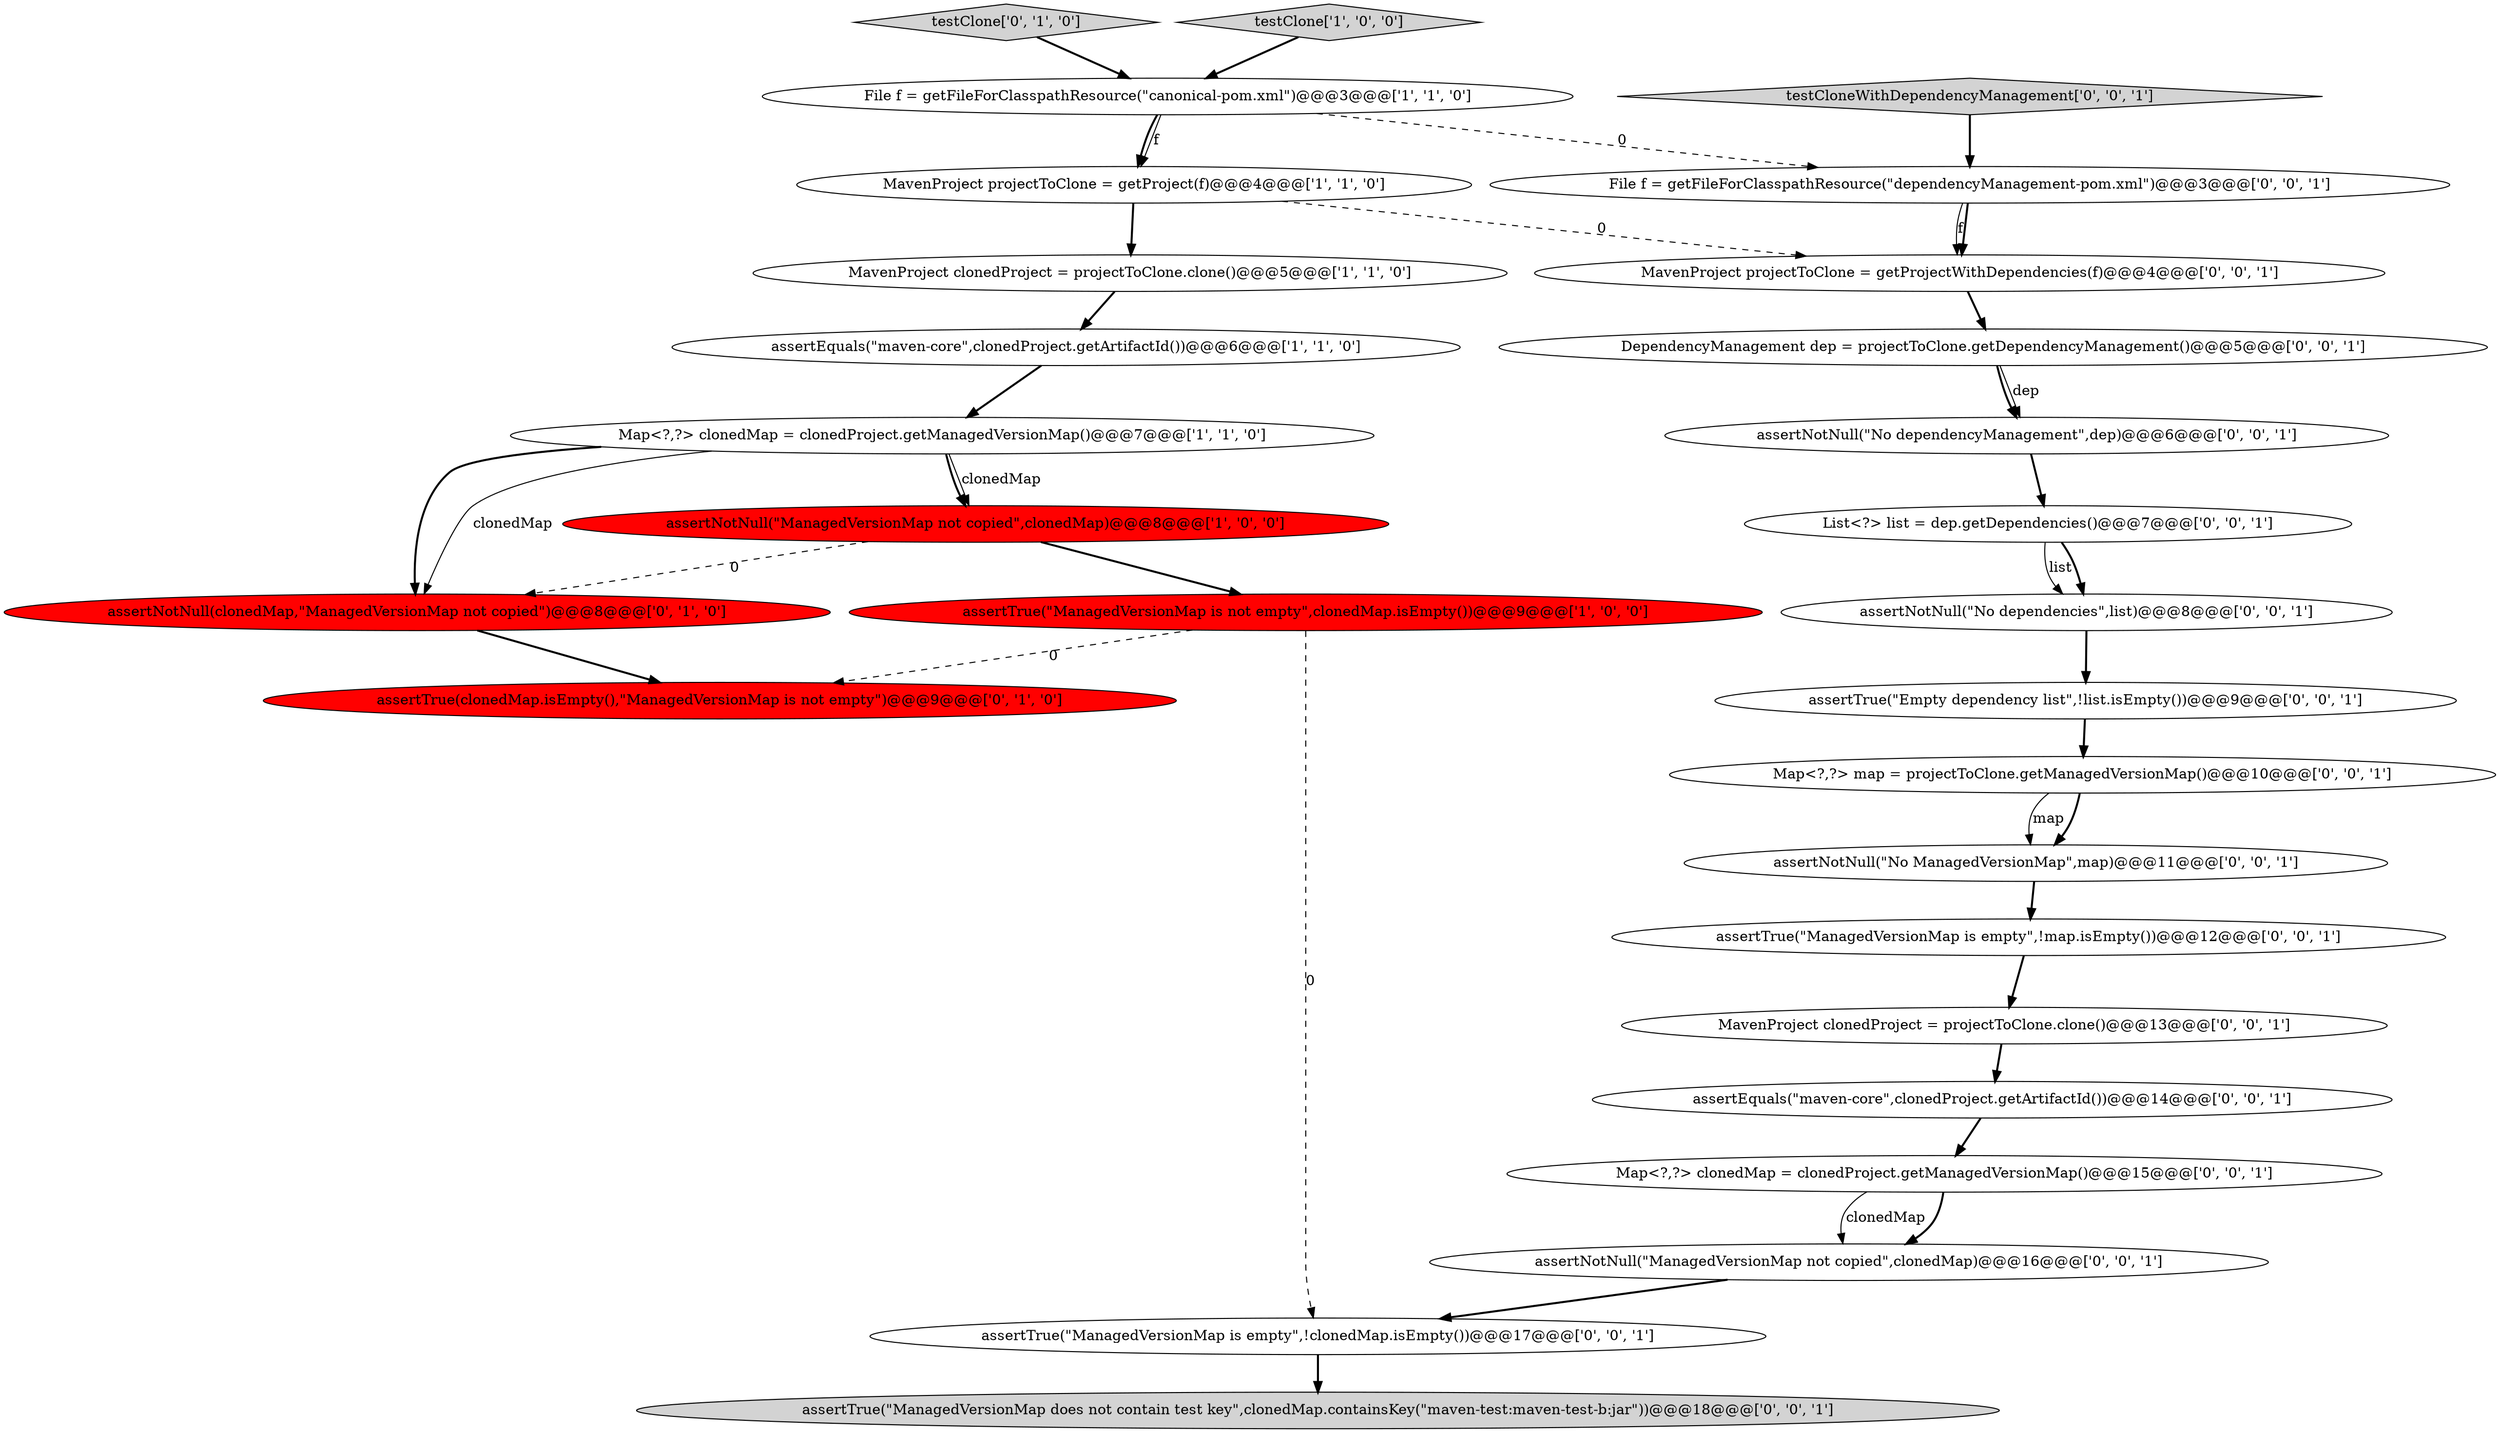 digraph {
19 [style = filled, label = "Map<?,?> map = projectToClone.getManagedVersionMap()@@@10@@@['0', '0', '1']", fillcolor = white, shape = ellipse image = "AAA0AAABBB3BBB"];
5 [style = filled, label = "assertEquals(\"maven-core\",clonedProject.getArtifactId())@@@6@@@['1', '1', '0']", fillcolor = white, shape = ellipse image = "AAA0AAABBB1BBB"];
18 [style = filled, label = "assertNotNull(\"No dependencies\",list)@@@8@@@['0', '0', '1']", fillcolor = white, shape = ellipse image = "AAA0AAABBB3BBB"];
10 [style = filled, label = "assertNotNull(clonedMap,\"ManagedVersionMap not copied\")@@@8@@@['0', '1', '0']", fillcolor = red, shape = ellipse image = "AAA1AAABBB2BBB"];
8 [style = filled, label = "testClone['0', '1', '0']", fillcolor = lightgray, shape = diamond image = "AAA0AAABBB2BBB"];
23 [style = filled, label = "assertNotNull(\"ManagedVersionMap not copied\",clonedMap)@@@16@@@['0', '0', '1']", fillcolor = white, shape = ellipse image = "AAA0AAABBB3BBB"];
22 [style = filled, label = "assertEquals(\"maven-core\",clonedProject.getArtifactId())@@@14@@@['0', '0', '1']", fillcolor = white, shape = ellipse image = "AAA0AAABBB3BBB"];
7 [style = filled, label = "File f = getFileForClasspathResource(\"canonical-pom.xml\")@@@3@@@['1', '1', '0']", fillcolor = white, shape = ellipse image = "AAA0AAABBB1BBB"];
25 [style = filled, label = "Map<?,?> clonedMap = clonedProject.getManagedVersionMap()@@@15@@@['0', '0', '1']", fillcolor = white, shape = ellipse image = "AAA0AAABBB3BBB"];
12 [style = filled, label = "assertNotNull(\"No ManagedVersionMap\",map)@@@11@@@['0', '0', '1']", fillcolor = white, shape = ellipse image = "AAA0AAABBB3BBB"];
2 [style = filled, label = "testClone['1', '0', '0']", fillcolor = lightgray, shape = diamond image = "AAA0AAABBB1BBB"];
9 [style = filled, label = "assertTrue(clonedMap.isEmpty(),\"ManagedVersionMap is not empty\")@@@9@@@['0', '1', '0']", fillcolor = red, shape = ellipse image = "AAA1AAABBB2BBB"];
1 [style = filled, label = "assertTrue(\"ManagedVersionMap is not empty\",clonedMap.isEmpty())@@@9@@@['1', '0', '0']", fillcolor = red, shape = ellipse image = "AAA1AAABBB1BBB"];
13 [style = filled, label = "assertTrue(\"ManagedVersionMap is empty\",!map.isEmpty())@@@12@@@['0', '0', '1']", fillcolor = white, shape = ellipse image = "AAA0AAABBB3BBB"];
14 [style = filled, label = "assertTrue(\"ManagedVersionMap is empty\",!clonedMap.isEmpty())@@@17@@@['0', '0', '1']", fillcolor = white, shape = ellipse image = "AAA0AAABBB3BBB"];
20 [style = filled, label = "List<?> list = dep.getDependencies()@@@7@@@['0', '0', '1']", fillcolor = white, shape = ellipse image = "AAA0AAABBB3BBB"];
3 [style = filled, label = "MavenProject clonedProject = projectToClone.clone()@@@5@@@['1', '1', '0']", fillcolor = white, shape = ellipse image = "AAA0AAABBB1BBB"];
11 [style = filled, label = "File f = getFileForClasspathResource(\"dependencyManagement-pom.xml\")@@@3@@@['0', '0', '1']", fillcolor = white, shape = ellipse image = "AAA0AAABBB3BBB"];
6 [style = filled, label = "assertNotNull(\"ManagedVersionMap not copied\",clonedMap)@@@8@@@['1', '0', '0']", fillcolor = red, shape = ellipse image = "AAA1AAABBB1BBB"];
24 [style = filled, label = "MavenProject projectToClone = getProjectWithDependencies(f)@@@4@@@['0', '0', '1']", fillcolor = white, shape = ellipse image = "AAA0AAABBB3BBB"];
21 [style = filled, label = "MavenProject clonedProject = projectToClone.clone()@@@13@@@['0', '0', '1']", fillcolor = white, shape = ellipse image = "AAA0AAABBB3BBB"];
15 [style = filled, label = "assertTrue(\"Empty dependency list\",!list.isEmpty())@@@9@@@['0', '0', '1']", fillcolor = white, shape = ellipse image = "AAA0AAABBB3BBB"];
16 [style = filled, label = "testCloneWithDependencyManagement['0', '0', '1']", fillcolor = lightgray, shape = diamond image = "AAA0AAABBB3BBB"];
17 [style = filled, label = "DependencyManagement dep = projectToClone.getDependencyManagement()@@@5@@@['0', '0', '1']", fillcolor = white, shape = ellipse image = "AAA0AAABBB3BBB"];
27 [style = filled, label = "assertNotNull(\"No dependencyManagement\",dep)@@@6@@@['0', '0', '1']", fillcolor = white, shape = ellipse image = "AAA0AAABBB3BBB"];
26 [style = filled, label = "assertTrue(\"ManagedVersionMap does not contain test key\",clonedMap.containsKey(\"maven-test:maven-test-b:jar\"))@@@18@@@['0', '0', '1']", fillcolor = lightgray, shape = ellipse image = "AAA0AAABBB3BBB"];
0 [style = filled, label = "MavenProject projectToClone = getProject(f)@@@4@@@['1', '1', '0']", fillcolor = white, shape = ellipse image = "AAA0AAABBB1BBB"];
4 [style = filled, label = "Map<?,?> clonedMap = clonedProject.getManagedVersionMap()@@@7@@@['1', '1', '0']", fillcolor = white, shape = ellipse image = "AAA0AAABBB1BBB"];
0->3 [style = bold, label=""];
4->10 [style = bold, label=""];
22->25 [style = bold, label=""];
16->11 [style = bold, label=""];
11->24 [style = solid, label="f"];
19->12 [style = bold, label=""];
1->14 [style = dashed, label="0"];
17->27 [style = solid, label="dep"];
4->6 [style = bold, label=""];
25->23 [style = bold, label=""];
18->15 [style = bold, label=""];
7->11 [style = dashed, label="0"];
1->9 [style = dashed, label="0"];
7->0 [style = bold, label=""];
7->0 [style = solid, label="f"];
25->23 [style = solid, label="clonedMap"];
20->18 [style = solid, label="list"];
11->24 [style = bold, label=""];
15->19 [style = bold, label=""];
8->7 [style = bold, label=""];
6->10 [style = dashed, label="0"];
19->12 [style = solid, label="map"];
23->14 [style = bold, label=""];
20->18 [style = bold, label=""];
14->26 [style = bold, label=""];
6->1 [style = bold, label=""];
12->13 [style = bold, label=""];
3->5 [style = bold, label=""];
4->6 [style = solid, label="clonedMap"];
4->10 [style = solid, label="clonedMap"];
21->22 [style = bold, label=""];
5->4 [style = bold, label=""];
24->17 [style = bold, label=""];
0->24 [style = dashed, label="0"];
10->9 [style = bold, label=""];
2->7 [style = bold, label=""];
17->27 [style = bold, label=""];
13->21 [style = bold, label=""];
27->20 [style = bold, label=""];
}

